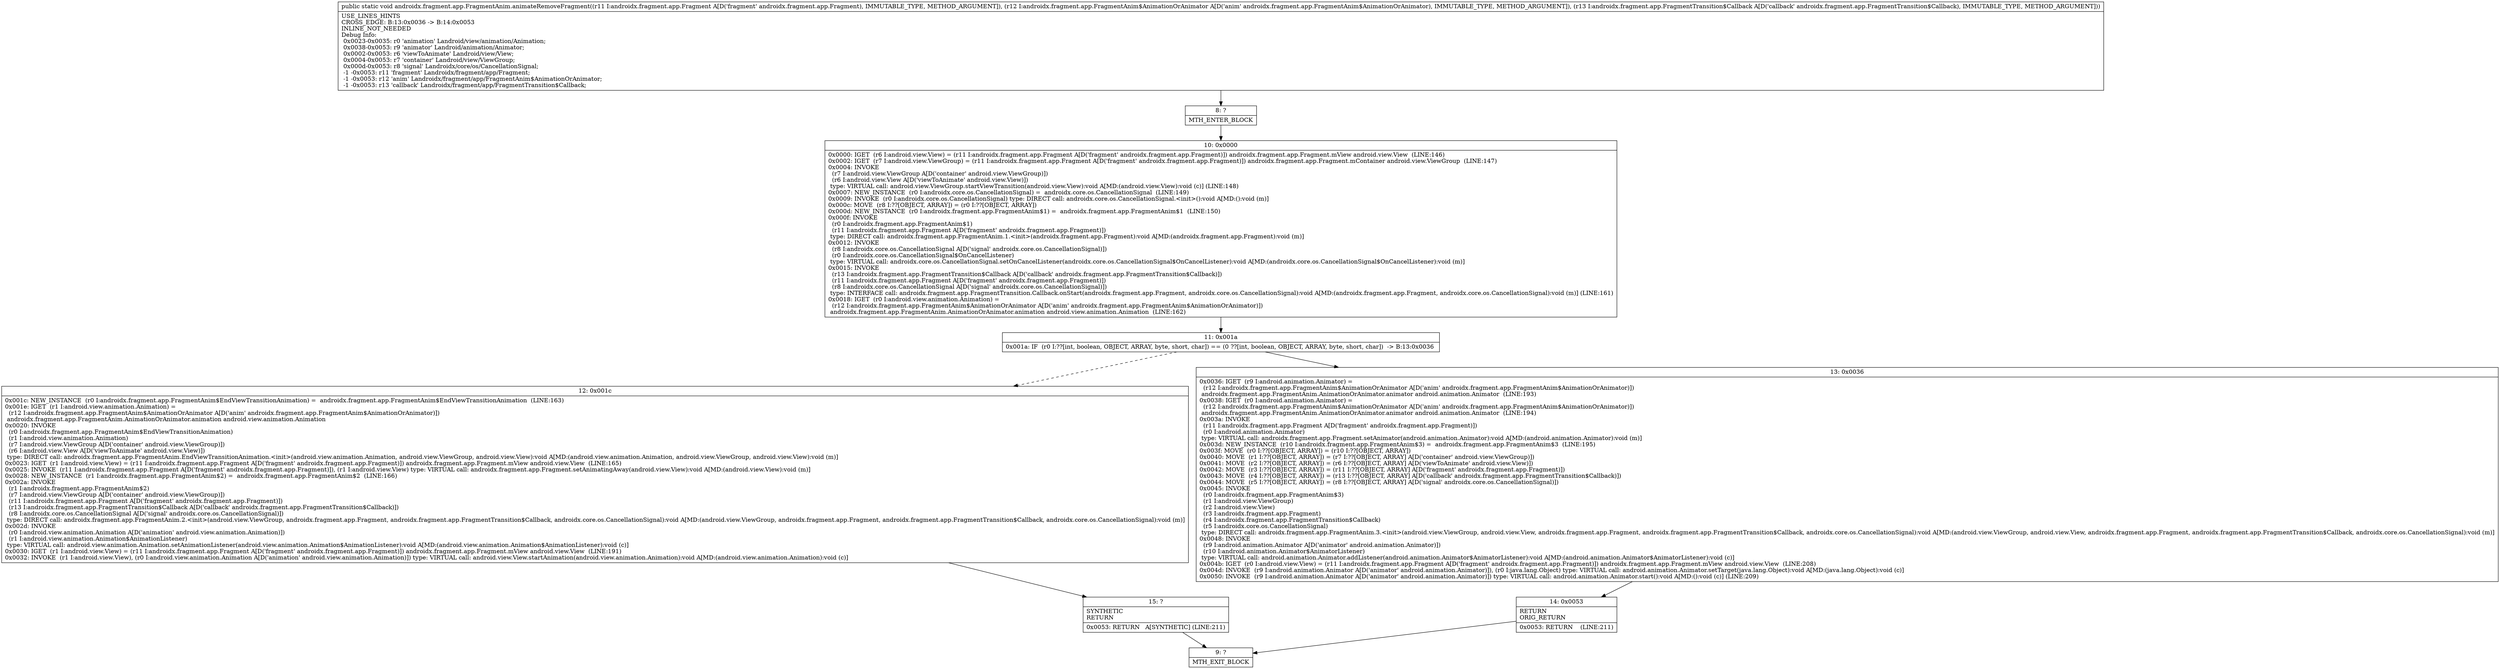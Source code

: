digraph "CFG forandroidx.fragment.app.FragmentAnim.animateRemoveFragment(Landroidx\/fragment\/app\/Fragment;Landroidx\/fragment\/app\/FragmentAnim$AnimationOrAnimator;Landroidx\/fragment\/app\/FragmentTransition$Callback;)V" {
Node_8 [shape=record,label="{8\:\ ?|MTH_ENTER_BLOCK\l}"];
Node_10 [shape=record,label="{10\:\ 0x0000|0x0000: IGET  (r6 I:android.view.View) = (r11 I:androidx.fragment.app.Fragment A[D('fragment' androidx.fragment.app.Fragment)]) androidx.fragment.app.Fragment.mView android.view.View  (LINE:146)\l0x0002: IGET  (r7 I:android.view.ViewGroup) = (r11 I:androidx.fragment.app.Fragment A[D('fragment' androidx.fragment.app.Fragment)]) androidx.fragment.app.Fragment.mContainer android.view.ViewGroup  (LINE:147)\l0x0004: INVOKE  \l  (r7 I:android.view.ViewGroup A[D('container' android.view.ViewGroup)])\l  (r6 I:android.view.View A[D('viewToAnimate' android.view.View)])\l type: VIRTUAL call: android.view.ViewGroup.startViewTransition(android.view.View):void A[MD:(android.view.View):void (c)] (LINE:148)\l0x0007: NEW_INSTANCE  (r0 I:androidx.core.os.CancellationSignal) =  androidx.core.os.CancellationSignal  (LINE:149)\l0x0009: INVOKE  (r0 I:androidx.core.os.CancellationSignal) type: DIRECT call: androidx.core.os.CancellationSignal.\<init\>():void A[MD:():void (m)]\l0x000c: MOVE  (r8 I:??[OBJECT, ARRAY]) = (r0 I:??[OBJECT, ARRAY]) \l0x000d: NEW_INSTANCE  (r0 I:androidx.fragment.app.FragmentAnim$1) =  androidx.fragment.app.FragmentAnim$1  (LINE:150)\l0x000f: INVOKE  \l  (r0 I:androidx.fragment.app.FragmentAnim$1)\l  (r11 I:androidx.fragment.app.Fragment A[D('fragment' androidx.fragment.app.Fragment)])\l type: DIRECT call: androidx.fragment.app.FragmentAnim.1.\<init\>(androidx.fragment.app.Fragment):void A[MD:(androidx.fragment.app.Fragment):void (m)]\l0x0012: INVOKE  \l  (r8 I:androidx.core.os.CancellationSignal A[D('signal' androidx.core.os.CancellationSignal)])\l  (r0 I:androidx.core.os.CancellationSignal$OnCancelListener)\l type: VIRTUAL call: androidx.core.os.CancellationSignal.setOnCancelListener(androidx.core.os.CancellationSignal$OnCancelListener):void A[MD:(androidx.core.os.CancellationSignal$OnCancelListener):void (m)]\l0x0015: INVOKE  \l  (r13 I:androidx.fragment.app.FragmentTransition$Callback A[D('callback' androidx.fragment.app.FragmentTransition$Callback)])\l  (r11 I:androidx.fragment.app.Fragment A[D('fragment' androidx.fragment.app.Fragment)])\l  (r8 I:androidx.core.os.CancellationSignal A[D('signal' androidx.core.os.CancellationSignal)])\l type: INTERFACE call: androidx.fragment.app.FragmentTransition.Callback.onStart(androidx.fragment.app.Fragment, androidx.core.os.CancellationSignal):void A[MD:(androidx.fragment.app.Fragment, androidx.core.os.CancellationSignal):void (m)] (LINE:161)\l0x0018: IGET  (r0 I:android.view.animation.Animation) = \l  (r12 I:androidx.fragment.app.FragmentAnim$AnimationOrAnimator A[D('anim' androidx.fragment.app.FragmentAnim$AnimationOrAnimator)])\l androidx.fragment.app.FragmentAnim.AnimationOrAnimator.animation android.view.animation.Animation  (LINE:162)\l}"];
Node_11 [shape=record,label="{11\:\ 0x001a|0x001a: IF  (r0 I:??[int, boolean, OBJECT, ARRAY, byte, short, char]) == (0 ??[int, boolean, OBJECT, ARRAY, byte, short, char])  \-\> B:13:0x0036 \l}"];
Node_12 [shape=record,label="{12\:\ 0x001c|0x001c: NEW_INSTANCE  (r0 I:androidx.fragment.app.FragmentAnim$EndViewTransitionAnimation) =  androidx.fragment.app.FragmentAnim$EndViewTransitionAnimation  (LINE:163)\l0x001e: IGET  (r1 I:android.view.animation.Animation) = \l  (r12 I:androidx.fragment.app.FragmentAnim$AnimationOrAnimator A[D('anim' androidx.fragment.app.FragmentAnim$AnimationOrAnimator)])\l androidx.fragment.app.FragmentAnim.AnimationOrAnimator.animation android.view.animation.Animation \l0x0020: INVOKE  \l  (r0 I:androidx.fragment.app.FragmentAnim$EndViewTransitionAnimation)\l  (r1 I:android.view.animation.Animation)\l  (r7 I:android.view.ViewGroup A[D('container' android.view.ViewGroup)])\l  (r6 I:android.view.View A[D('viewToAnimate' android.view.View)])\l type: DIRECT call: androidx.fragment.app.FragmentAnim.EndViewTransitionAnimation.\<init\>(android.view.animation.Animation, android.view.ViewGroup, android.view.View):void A[MD:(android.view.animation.Animation, android.view.ViewGroup, android.view.View):void (m)]\l0x0023: IGET  (r1 I:android.view.View) = (r11 I:androidx.fragment.app.Fragment A[D('fragment' androidx.fragment.app.Fragment)]) androidx.fragment.app.Fragment.mView android.view.View  (LINE:165)\l0x0025: INVOKE  (r11 I:androidx.fragment.app.Fragment A[D('fragment' androidx.fragment.app.Fragment)]), (r1 I:android.view.View) type: VIRTUAL call: androidx.fragment.app.Fragment.setAnimatingAway(android.view.View):void A[MD:(android.view.View):void (m)]\l0x0028: NEW_INSTANCE  (r1 I:androidx.fragment.app.FragmentAnim$2) =  androidx.fragment.app.FragmentAnim$2  (LINE:166)\l0x002a: INVOKE  \l  (r1 I:androidx.fragment.app.FragmentAnim$2)\l  (r7 I:android.view.ViewGroup A[D('container' android.view.ViewGroup)])\l  (r11 I:androidx.fragment.app.Fragment A[D('fragment' androidx.fragment.app.Fragment)])\l  (r13 I:androidx.fragment.app.FragmentTransition$Callback A[D('callback' androidx.fragment.app.FragmentTransition$Callback)])\l  (r8 I:androidx.core.os.CancellationSignal A[D('signal' androidx.core.os.CancellationSignal)])\l type: DIRECT call: androidx.fragment.app.FragmentAnim.2.\<init\>(android.view.ViewGroup, androidx.fragment.app.Fragment, androidx.fragment.app.FragmentTransition$Callback, androidx.core.os.CancellationSignal):void A[MD:(android.view.ViewGroup, androidx.fragment.app.Fragment, androidx.fragment.app.FragmentTransition$Callback, androidx.core.os.CancellationSignal):void (m)]\l0x002d: INVOKE  \l  (r0 I:android.view.animation.Animation A[D('animation' android.view.animation.Animation)])\l  (r1 I:android.view.animation.Animation$AnimationListener)\l type: VIRTUAL call: android.view.animation.Animation.setAnimationListener(android.view.animation.Animation$AnimationListener):void A[MD:(android.view.animation.Animation$AnimationListener):void (c)]\l0x0030: IGET  (r1 I:android.view.View) = (r11 I:androidx.fragment.app.Fragment A[D('fragment' androidx.fragment.app.Fragment)]) androidx.fragment.app.Fragment.mView android.view.View  (LINE:191)\l0x0032: INVOKE  (r1 I:android.view.View), (r0 I:android.view.animation.Animation A[D('animation' android.view.animation.Animation)]) type: VIRTUAL call: android.view.View.startAnimation(android.view.animation.Animation):void A[MD:(android.view.animation.Animation):void (c)]\l}"];
Node_15 [shape=record,label="{15\:\ ?|SYNTHETIC\lRETURN\l|0x0053: RETURN   A[SYNTHETIC] (LINE:211)\l}"];
Node_9 [shape=record,label="{9\:\ ?|MTH_EXIT_BLOCK\l}"];
Node_13 [shape=record,label="{13\:\ 0x0036|0x0036: IGET  (r9 I:android.animation.Animator) = \l  (r12 I:androidx.fragment.app.FragmentAnim$AnimationOrAnimator A[D('anim' androidx.fragment.app.FragmentAnim$AnimationOrAnimator)])\l androidx.fragment.app.FragmentAnim.AnimationOrAnimator.animator android.animation.Animator  (LINE:193)\l0x0038: IGET  (r0 I:android.animation.Animator) = \l  (r12 I:androidx.fragment.app.FragmentAnim$AnimationOrAnimator A[D('anim' androidx.fragment.app.FragmentAnim$AnimationOrAnimator)])\l androidx.fragment.app.FragmentAnim.AnimationOrAnimator.animator android.animation.Animator  (LINE:194)\l0x003a: INVOKE  \l  (r11 I:androidx.fragment.app.Fragment A[D('fragment' androidx.fragment.app.Fragment)])\l  (r0 I:android.animation.Animator)\l type: VIRTUAL call: androidx.fragment.app.Fragment.setAnimator(android.animation.Animator):void A[MD:(android.animation.Animator):void (m)]\l0x003d: NEW_INSTANCE  (r10 I:androidx.fragment.app.FragmentAnim$3) =  androidx.fragment.app.FragmentAnim$3  (LINE:195)\l0x003f: MOVE  (r0 I:??[OBJECT, ARRAY]) = (r10 I:??[OBJECT, ARRAY]) \l0x0040: MOVE  (r1 I:??[OBJECT, ARRAY]) = (r7 I:??[OBJECT, ARRAY] A[D('container' android.view.ViewGroup)]) \l0x0041: MOVE  (r2 I:??[OBJECT, ARRAY]) = (r6 I:??[OBJECT, ARRAY] A[D('viewToAnimate' android.view.View)]) \l0x0042: MOVE  (r3 I:??[OBJECT, ARRAY]) = (r11 I:??[OBJECT, ARRAY] A[D('fragment' androidx.fragment.app.Fragment)]) \l0x0043: MOVE  (r4 I:??[OBJECT, ARRAY]) = (r13 I:??[OBJECT, ARRAY] A[D('callback' androidx.fragment.app.FragmentTransition$Callback)]) \l0x0044: MOVE  (r5 I:??[OBJECT, ARRAY]) = (r8 I:??[OBJECT, ARRAY] A[D('signal' androidx.core.os.CancellationSignal)]) \l0x0045: INVOKE  \l  (r0 I:androidx.fragment.app.FragmentAnim$3)\l  (r1 I:android.view.ViewGroup)\l  (r2 I:android.view.View)\l  (r3 I:androidx.fragment.app.Fragment)\l  (r4 I:androidx.fragment.app.FragmentTransition$Callback)\l  (r5 I:androidx.core.os.CancellationSignal)\l type: DIRECT call: androidx.fragment.app.FragmentAnim.3.\<init\>(android.view.ViewGroup, android.view.View, androidx.fragment.app.Fragment, androidx.fragment.app.FragmentTransition$Callback, androidx.core.os.CancellationSignal):void A[MD:(android.view.ViewGroup, android.view.View, androidx.fragment.app.Fragment, androidx.fragment.app.FragmentTransition$Callback, androidx.core.os.CancellationSignal):void (m)]\l0x0048: INVOKE  \l  (r9 I:android.animation.Animator A[D('animator' android.animation.Animator)])\l  (r10 I:android.animation.Animator$AnimatorListener)\l type: VIRTUAL call: android.animation.Animator.addListener(android.animation.Animator$AnimatorListener):void A[MD:(android.animation.Animator$AnimatorListener):void (c)]\l0x004b: IGET  (r0 I:android.view.View) = (r11 I:androidx.fragment.app.Fragment A[D('fragment' androidx.fragment.app.Fragment)]) androidx.fragment.app.Fragment.mView android.view.View  (LINE:208)\l0x004d: INVOKE  (r9 I:android.animation.Animator A[D('animator' android.animation.Animator)]), (r0 I:java.lang.Object) type: VIRTUAL call: android.animation.Animator.setTarget(java.lang.Object):void A[MD:(java.lang.Object):void (c)]\l0x0050: INVOKE  (r9 I:android.animation.Animator A[D('animator' android.animation.Animator)]) type: VIRTUAL call: android.animation.Animator.start():void A[MD:():void (c)] (LINE:209)\l}"];
Node_14 [shape=record,label="{14\:\ 0x0053|RETURN\lORIG_RETURN\l|0x0053: RETURN    (LINE:211)\l}"];
MethodNode[shape=record,label="{public static void androidx.fragment.app.FragmentAnim.animateRemoveFragment((r11 I:androidx.fragment.app.Fragment A[D('fragment' androidx.fragment.app.Fragment), IMMUTABLE_TYPE, METHOD_ARGUMENT]), (r12 I:androidx.fragment.app.FragmentAnim$AnimationOrAnimator A[D('anim' androidx.fragment.app.FragmentAnim$AnimationOrAnimator), IMMUTABLE_TYPE, METHOD_ARGUMENT]), (r13 I:androidx.fragment.app.FragmentTransition$Callback A[D('callback' androidx.fragment.app.FragmentTransition$Callback), IMMUTABLE_TYPE, METHOD_ARGUMENT]))  | USE_LINES_HINTS\lCROSS_EDGE: B:13:0x0036 \-\> B:14:0x0053\lINLINE_NOT_NEEDED\lDebug Info:\l  0x0023\-0x0035: r0 'animation' Landroid\/view\/animation\/Animation;\l  0x0038\-0x0053: r9 'animator' Landroid\/animation\/Animator;\l  0x0002\-0x0053: r6 'viewToAnimate' Landroid\/view\/View;\l  0x0004\-0x0053: r7 'container' Landroid\/view\/ViewGroup;\l  0x000d\-0x0053: r8 'signal' Landroidx\/core\/os\/CancellationSignal;\l  \-1 \-0x0053: r11 'fragment' Landroidx\/fragment\/app\/Fragment;\l  \-1 \-0x0053: r12 'anim' Landroidx\/fragment\/app\/FragmentAnim$AnimationOrAnimator;\l  \-1 \-0x0053: r13 'callback' Landroidx\/fragment\/app\/FragmentTransition$Callback;\l}"];
MethodNode -> Node_8;Node_8 -> Node_10;
Node_10 -> Node_11;
Node_11 -> Node_12[style=dashed];
Node_11 -> Node_13;
Node_12 -> Node_15;
Node_15 -> Node_9;
Node_13 -> Node_14;
Node_14 -> Node_9;
}

